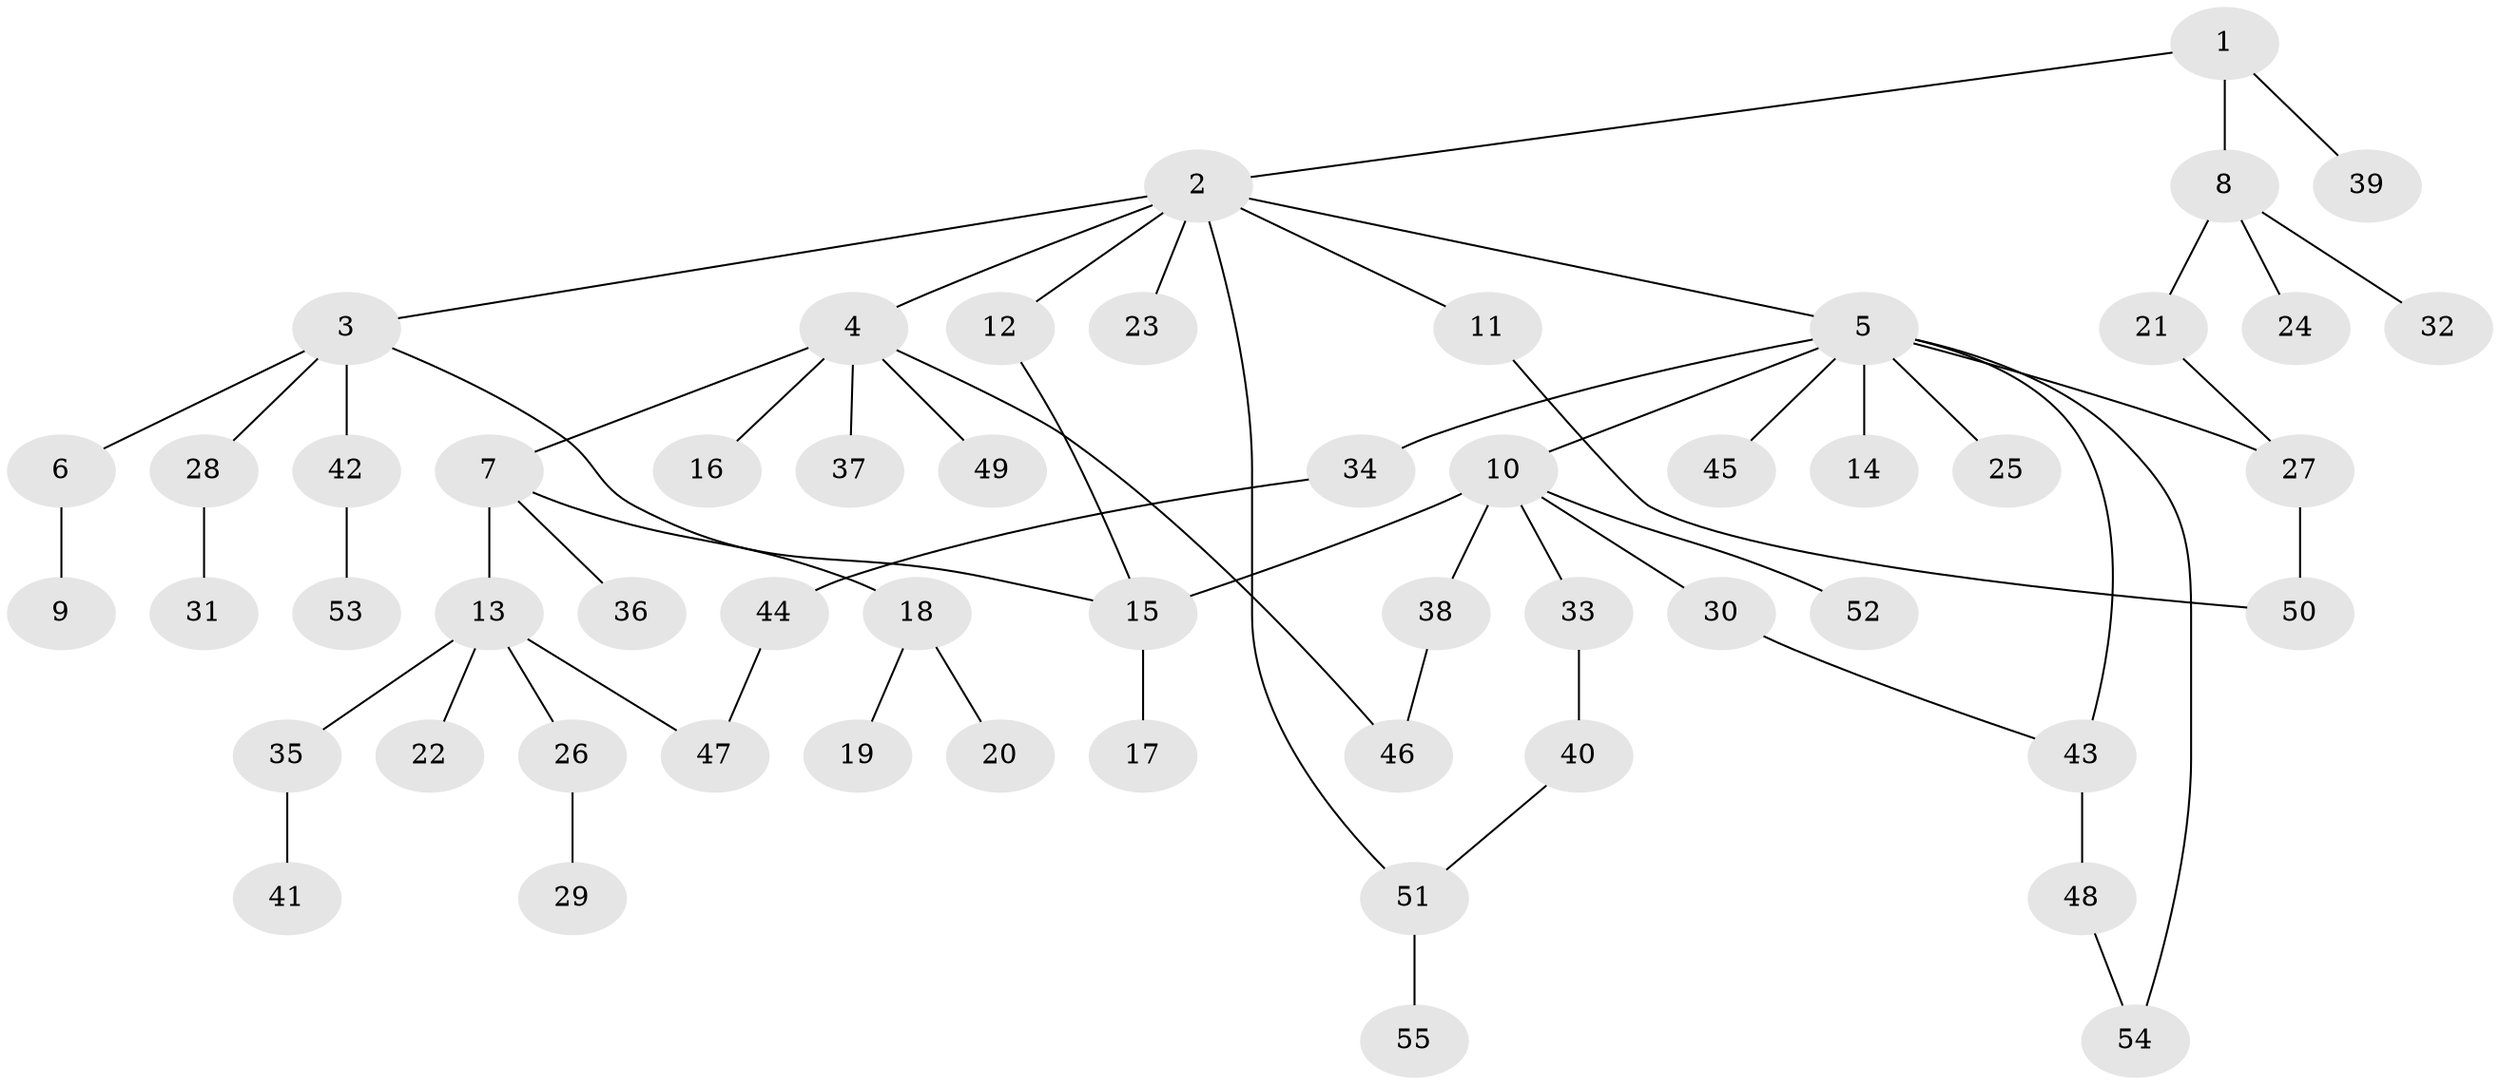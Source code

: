 // Generated by graph-tools (version 1.1) at 2025/25/03/09/25 03:25:31]
// undirected, 55 vertices, 63 edges
graph export_dot {
graph [start="1"]
  node [color=gray90,style=filled];
  1;
  2;
  3;
  4;
  5;
  6;
  7;
  8;
  9;
  10;
  11;
  12;
  13;
  14;
  15;
  16;
  17;
  18;
  19;
  20;
  21;
  22;
  23;
  24;
  25;
  26;
  27;
  28;
  29;
  30;
  31;
  32;
  33;
  34;
  35;
  36;
  37;
  38;
  39;
  40;
  41;
  42;
  43;
  44;
  45;
  46;
  47;
  48;
  49;
  50;
  51;
  52;
  53;
  54;
  55;
  1 -- 2;
  1 -- 8;
  1 -- 39;
  2 -- 3;
  2 -- 4;
  2 -- 5;
  2 -- 11;
  2 -- 12;
  2 -- 23;
  2 -- 51;
  3 -- 6;
  3 -- 15;
  3 -- 28;
  3 -- 42;
  4 -- 7;
  4 -- 16;
  4 -- 37;
  4 -- 46;
  4 -- 49;
  5 -- 10;
  5 -- 14;
  5 -- 25;
  5 -- 34;
  5 -- 43;
  5 -- 45;
  5 -- 54;
  5 -- 27;
  6 -- 9;
  7 -- 13;
  7 -- 18;
  7 -- 36;
  8 -- 21;
  8 -- 24;
  8 -- 32;
  10 -- 30;
  10 -- 33;
  10 -- 38;
  10 -- 52;
  10 -- 15;
  11 -- 50;
  12 -- 15;
  13 -- 22;
  13 -- 26;
  13 -- 35;
  13 -- 47;
  15 -- 17;
  18 -- 19;
  18 -- 20;
  21 -- 27;
  26 -- 29;
  27 -- 50;
  28 -- 31;
  30 -- 43;
  33 -- 40;
  34 -- 44;
  35 -- 41;
  38 -- 46;
  40 -- 51;
  42 -- 53;
  43 -- 48;
  44 -- 47;
  48 -- 54;
  51 -- 55;
}
